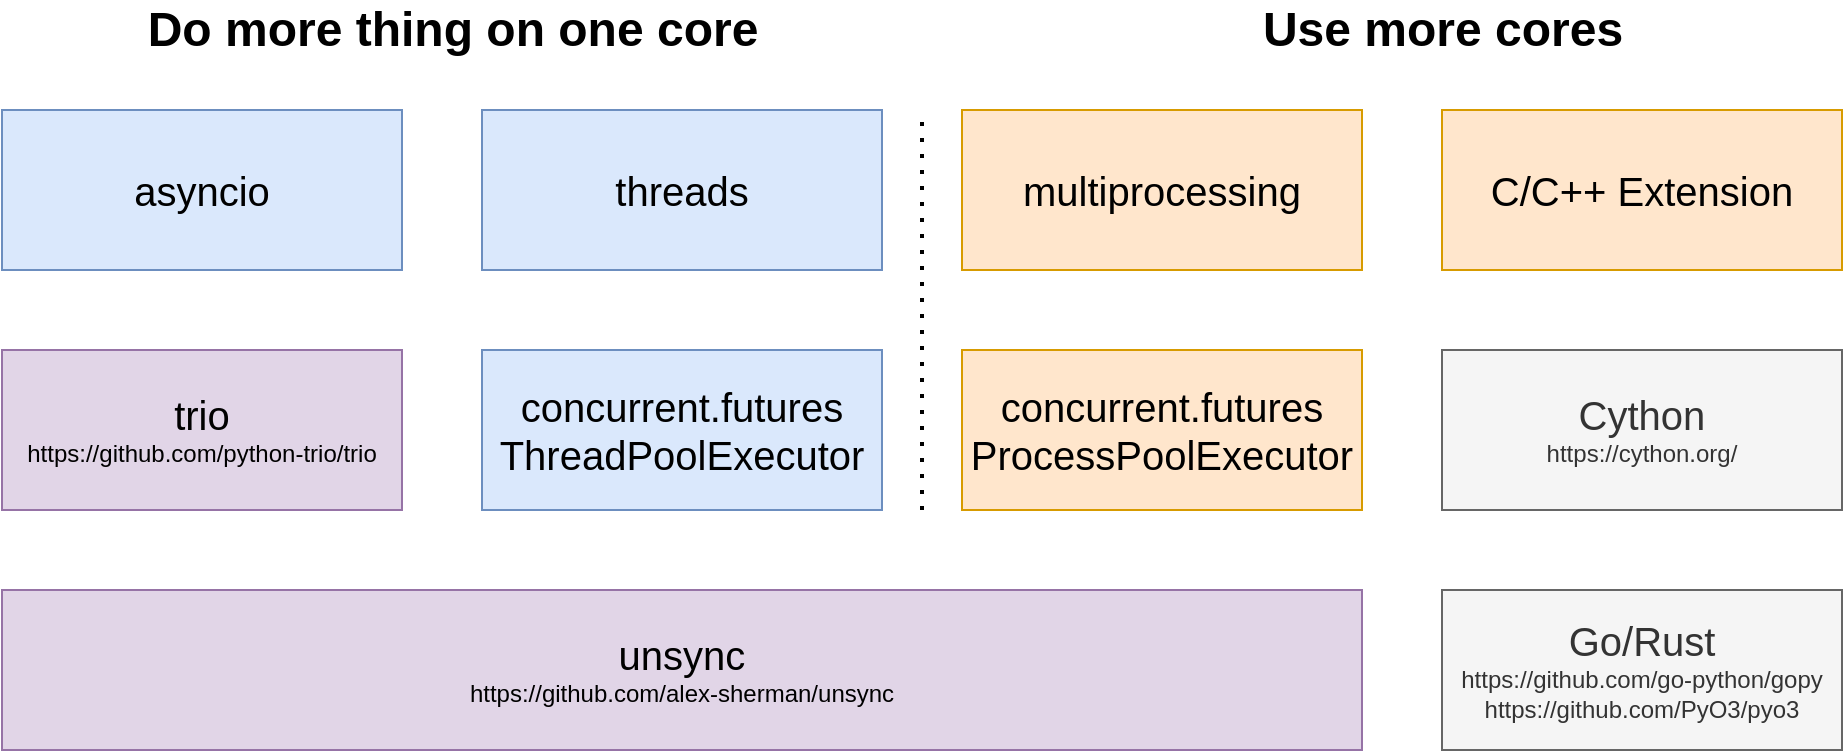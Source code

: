 <mxfile>
    <diagram id="Jox1aVhV2aXw-ITwC9KB" name="Page-1">
        <mxGraphModel dx="998" dy="630" grid="1" gridSize="10" guides="1" tooltips="1" connect="1" arrows="1" fold="1" page="1" pageScale="1" pageWidth="850" pageHeight="1100" background="#FFFFFF" math="0" shadow="0">
            <root>
                <mxCell id="0"/>
                <mxCell id="1" parent="0"/>
                <mxCell id="3" value="&lt;font style=&quot;font-size: 20px&quot;&gt;asyncio&lt;/font&gt;" style="whiteSpace=wrap;html=1;fillColor=#dae8fc;strokeColor=#6c8ebf;" parent="1" vertex="1">
                    <mxGeometry x="40" y="120" width="200" height="80" as="geometry"/>
                </mxCell>
                <mxCell id="5" value="&lt;font style=&quot;font-size: 20px&quot;&gt;threads&lt;/font&gt;" style="whiteSpace=wrap;html=1;fillColor=#dae8fc;strokeColor=#6c8ebf;" parent="1" vertex="1">
                    <mxGeometry x="280" y="120" width="200" height="80" as="geometry"/>
                </mxCell>
                <mxCell id="6" value="&lt;font style=&quot;font-size: 20px&quot;&gt;multiprocessing&lt;/font&gt;" style="whiteSpace=wrap;html=1;fillColor=#ffe6cc;strokeColor=#d79b00;" parent="1" vertex="1">
                    <mxGeometry x="520" y="120" width="200" height="80" as="geometry"/>
                </mxCell>
                <mxCell id="10" value="&lt;font style=&quot;font-size: 20px&quot;&gt;concurrent.futures&lt;br&gt;ThreadPoolExecutor&lt;/font&gt;" style="whiteSpace=wrap;html=1;fillColor=#dae8fc;strokeColor=#6c8ebf;" parent="1" vertex="1">
                    <mxGeometry x="280" y="240" width="200" height="80" as="geometry"/>
                </mxCell>
                <mxCell id="11" value="&lt;font style=&quot;font-size: 20px&quot;&gt;concurrent.futures&lt;br&gt;ProcessPoolExecutor&lt;/font&gt;" style="whiteSpace=wrap;html=1;fillColor=#ffe6cc;strokeColor=#d79b00;" parent="1" vertex="1">
                    <mxGeometry x="520" y="240" width="200" height="80" as="geometry"/>
                </mxCell>
                <mxCell id="12" value="" style="endArrow=none;dashed=1;html=1;dashPattern=1 3;strokeWidth=2;" parent="1" edge="1">
                    <mxGeometry width="50" height="50" relative="1" as="geometry">
                        <mxPoint x="500" y="320" as="sourcePoint"/>
                        <mxPoint x="500" y="120" as="targetPoint"/>
                    </mxGeometry>
                </mxCell>
                <mxCell id="13" value="&lt;font&gt;&lt;span style=&quot;font-size: 20px&quot;&gt;trio&lt;/span&gt;&lt;br&gt;&lt;font style=&quot;font-size: 12px&quot;&gt;https://github.com/python-trio/trio&lt;/font&gt;&lt;/font&gt;" style="whiteSpace=wrap;html=1;fillColor=#e1d5e7;strokeColor=#9673a6;" parent="1" vertex="1">
                    <mxGeometry x="40" y="240" width="200" height="80" as="geometry"/>
                </mxCell>
                <mxCell id="14" value="&lt;font&gt;&lt;span style=&quot;font-size: 20px&quot;&gt;unsync&lt;/span&gt;&lt;br&gt;&lt;font style=&quot;font-size: 12px&quot;&gt;https://github.com/alex-sherman/unsync&lt;/font&gt;&lt;/font&gt;" style="whiteSpace=wrap;html=1;fillColor=#e1d5e7;strokeColor=#9673a6;" parent="1" vertex="1">
                    <mxGeometry x="40" y="360" width="680" height="80" as="geometry"/>
                </mxCell>
                <mxCell id="15" value="&lt;span style=&quot;font-size: 20px&quot;&gt;Cython&lt;/span&gt;&lt;br&gt;&lt;font style=&quot;font-size: 12px&quot;&gt;https://cython.org/&lt;/font&gt;" style="whiteSpace=wrap;html=1;fillColor=#f5f5f5;strokeColor=#666666;fontColor=#333333;" parent="1" vertex="1">
                    <mxGeometry x="760" y="240" width="200" height="80" as="geometry"/>
                </mxCell>
                <mxCell id="16" value="&lt;font style=&quot;font-size: 24px&quot;&gt;&lt;b&gt;Do more thing on one core&lt;/b&gt;&lt;/font&gt;" style="text;html=1;align=center;verticalAlign=middle;resizable=0;points=[];autosize=1;strokeColor=none;" parent="1" vertex="1">
                    <mxGeometry x="105" y="70" width="320" height="20" as="geometry"/>
                </mxCell>
                <mxCell id="17" value="&lt;b&gt;&lt;font style=&quot;font-size: 24px&quot;&gt;Use more cores&lt;/font&gt;&lt;/b&gt;" style="text;html=1;align=center;verticalAlign=middle;resizable=0;points=[];autosize=1;strokeColor=none;" parent="1" vertex="1">
                    <mxGeometry x="660" y="70" width="200" height="20" as="geometry"/>
                </mxCell>
                <mxCell id="19" value="&lt;span style=&quot;font-size: 20px&quot;&gt;Go/&lt;/span&gt;&lt;span style=&quot;font-size: 20px&quot;&gt;Rust&lt;/span&gt;&lt;br&gt;&lt;font style=&quot;font-size: 12px&quot;&gt;https://github.com/go-python/gopy&lt;br&gt;https://github.com/PyO3/pyo3&lt;br&gt;&lt;/font&gt;" style="whiteSpace=wrap;html=1;fillColor=#f5f5f5;strokeColor=#666666;fontColor=#333333;" parent="1" vertex="1">
                    <mxGeometry x="760" y="360" width="200" height="80" as="geometry"/>
                </mxCell>
                <mxCell id="20" value="&lt;font style=&quot;font-size: 20px&quot;&gt;C/C++ Extension&lt;/font&gt;" style="whiteSpace=wrap;html=1;fillColor=#ffe6cc;strokeColor=#d79b00;" parent="1" vertex="1">
                    <mxGeometry x="760" y="120" width="200" height="80" as="geometry"/>
                </mxCell>
            </root>
        </mxGraphModel>
    </diagram>
</mxfile>
